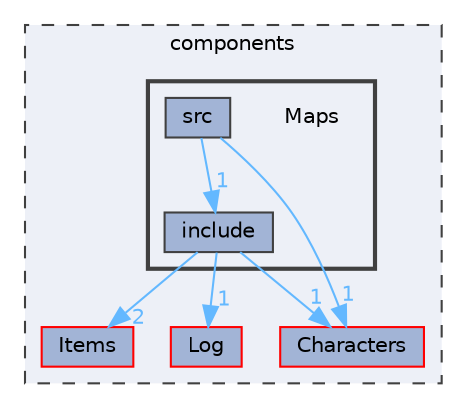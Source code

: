 digraph "components/Maps"
{
 // LATEX_PDF_SIZE
  bgcolor="transparent";
  edge [fontname=Helvetica,fontsize=10,labelfontname=Helvetica,labelfontsize=10];
  node [fontname=Helvetica,fontsize=10,shape=box,height=0.2,width=0.4];
  compound=true
  subgraph clusterdir_409f97388efe006bc3438b95e9edef48 {
    graph [ bgcolor="#edf0f7", pencolor="grey25", label="components", fontname=Helvetica,fontsize=10 style="filled,dashed", URL="dir_409f97388efe006bc3438b95e9edef48.html",tooltip=""]
  dir_43c077a971f14465bfcbdb2684713c71 [label="Items", fillcolor="#a2b4d6", color="red", style="filled", URL="dir_43c077a971f14465bfcbdb2684713c71.html",tooltip=""];
  dir_5e1eab55ecca3a842e980cadf47de3e4 [label="Characters", fillcolor="#a2b4d6", color="red", style="filled", URL="dir_5e1eab55ecca3a842e980cadf47de3e4.html",tooltip=""];
  dir_e0265970d0c2b47964a8add59f80c8ad [label="Log", fillcolor="#a2b4d6", color="red", style="filled", URL="dir_e0265970d0c2b47964a8add59f80c8ad.html",tooltip=""];
  subgraph clusterdir_0c858cf063cc4a552086b51ac1d00831 {
    graph [ bgcolor="#edf0f7", pencolor="grey25", label="", fontname=Helvetica,fontsize=10 style="filled,bold", URL="dir_0c858cf063cc4a552086b51ac1d00831.html",tooltip=""]
    dir_0c858cf063cc4a552086b51ac1d00831 [shape=plaintext, label="Maps"];
  dir_da7d7a7c305dcc9e6cc90f1bb2dbf219 [label="include", fillcolor="#a2b4d6", color="grey25", style="filled", URL="dir_da7d7a7c305dcc9e6cc90f1bb2dbf219.html",tooltip=""];
  dir_5e564f16b659048553e5bb2edb5a2620 [label="src", fillcolor="#a2b4d6", color="grey25", style="filled", URL="dir_5e564f16b659048553e5bb2edb5a2620.html",tooltip=""];
  }
  }
  dir_da7d7a7c305dcc9e6cc90f1bb2dbf219->dir_43c077a971f14465bfcbdb2684713c71 [headlabel="2", labeldistance=1.5 headhref="dir_000015_000017.html" href="dir_000015_000017.html" color="steelblue1" fontcolor="steelblue1"];
  dir_da7d7a7c305dcc9e6cc90f1bb2dbf219->dir_5e1eab55ecca3a842e980cadf47de3e4 [headlabel="1", labeldistance=1.5 headhref="dir_000015_000001.html" href="dir_000015_000001.html" color="steelblue1" fontcolor="steelblue1"];
  dir_da7d7a7c305dcc9e6cc90f1bb2dbf219->dir_e0265970d0c2b47964a8add59f80c8ad [headlabel="1", labeldistance=1.5 headhref="dir_000015_000018.html" href="dir_000015_000018.html" color="steelblue1" fontcolor="steelblue1"];
  dir_5e564f16b659048553e5bb2edb5a2620->dir_5e1eab55ecca3a842e980cadf47de3e4 [headlabel="1", labeldistance=1.5 headhref="dir_000026_000001.html" href="dir_000026_000001.html" color="steelblue1" fontcolor="steelblue1"];
  dir_5e564f16b659048553e5bb2edb5a2620->dir_da7d7a7c305dcc9e6cc90f1bb2dbf219 [headlabel="1", labeldistance=1.5 headhref="dir_000026_000015.html" href="dir_000026_000015.html" color="steelblue1" fontcolor="steelblue1"];
}
